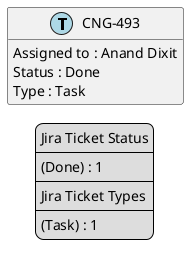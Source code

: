 @startuml
'https://plantuml.com/class-diagram

' GENERATE CLASS DIAGRAM ===========
' Generated at    : Thu Apr 18 10:28:35 CEST 2024

hide empty members

legend
Jira Ticket Status
----
(Done) : 1
----
Jira Ticket Types
----
(Task) : 1
end legend


' Tickets =======
class "CNG-493" << (T,lightblue) >> {
  Assigned to : Anand Dixit
  Status : Done
  Type : Task
}



' Links =======


@enduml
